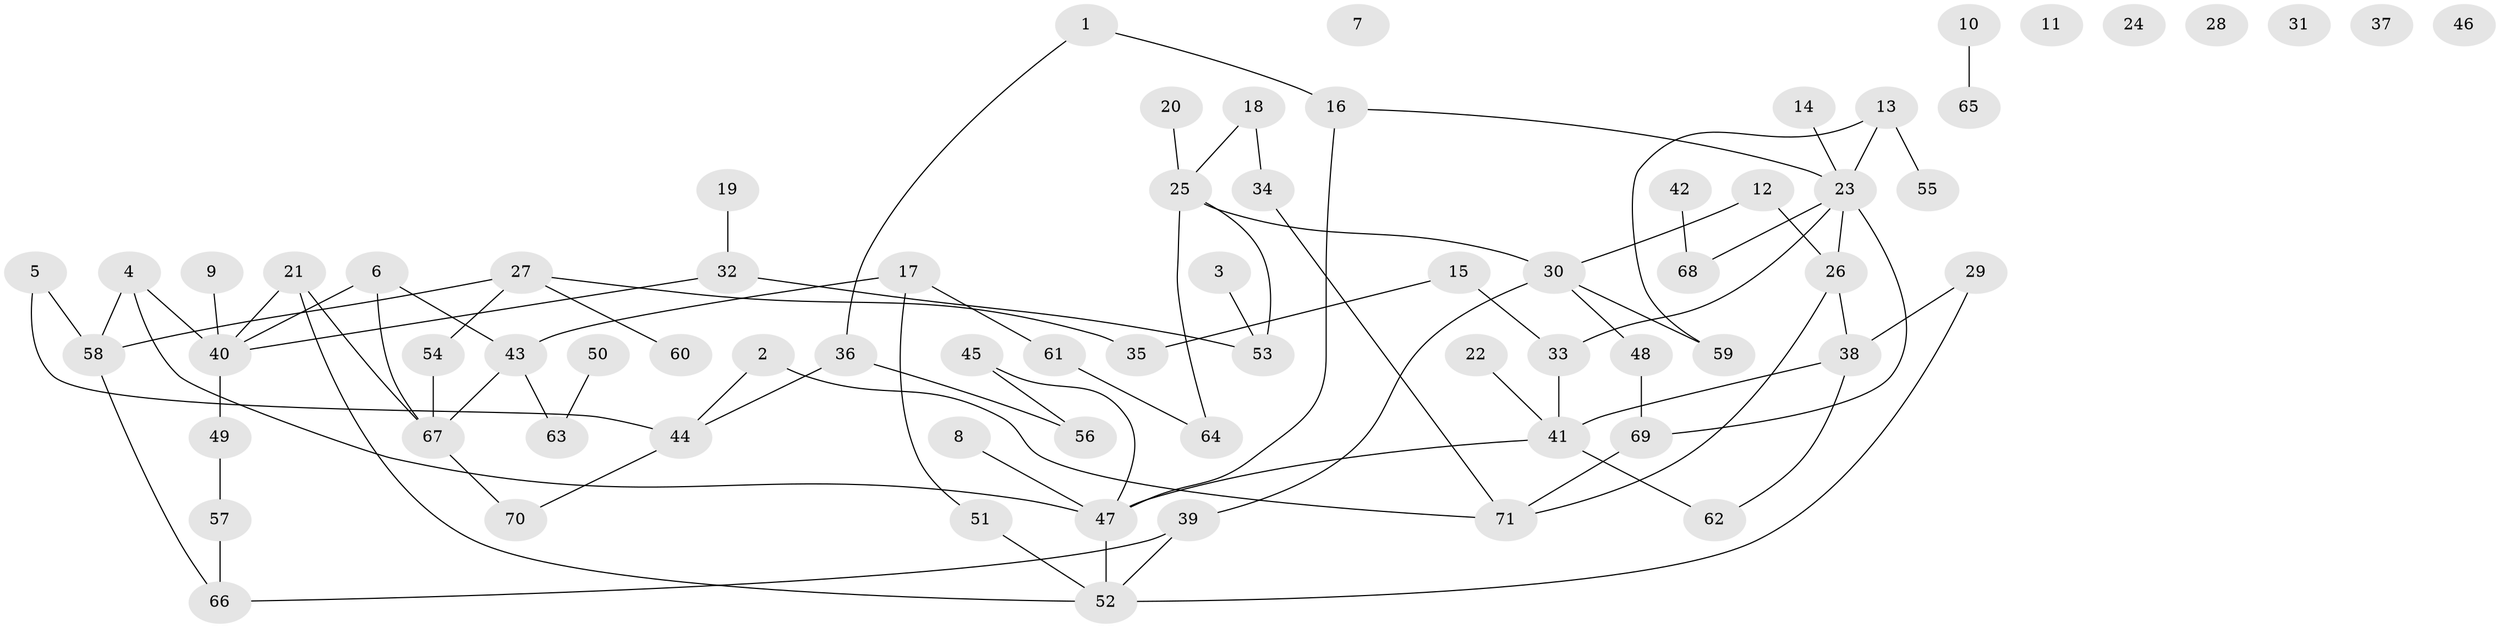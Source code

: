 // Generated by graph-tools (version 1.1) at 2025/00/03/09/25 03:00:41]
// undirected, 71 vertices, 85 edges
graph export_dot {
graph [start="1"]
  node [color=gray90,style=filled];
  1;
  2;
  3;
  4;
  5;
  6;
  7;
  8;
  9;
  10;
  11;
  12;
  13;
  14;
  15;
  16;
  17;
  18;
  19;
  20;
  21;
  22;
  23;
  24;
  25;
  26;
  27;
  28;
  29;
  30;
  31;
  32;
  33;
  34;
  35;
  36;
  37;
  38;
  39;
  40;
  41;
  42;
  43;
  44;
  45;
  46;
  47;
  48;
  49;
  50;
  51;
  52;
  53;
  54;
  55;
  56;
  57;
  58;
  59;
  60;
  61;
  62;
  63;
  64;
  65;
  66;
  67;
  68;
  69;
  70;
  71;
  1 -- 16;
  1 -- 36;
  2 -- 44;
  2 -- 71;
  3 -- 53;
  4 -- 40;
  4 -- 47;
  4 -- 58;
  5 -- 44;
  5 -- 58;
  6 -- 40;
  6 -- 43;
  6 -- 67;
  8 -- 47;
  9 -- 40;
  10 -- 65;
  12 -- 26;
  12 -- 30;
  13 -- 23;
  13 -- 55;
  13 -- 59;
  14 -- 23;
  15 -- 33;
  15 -- 35;
  16 -- 23;
  16 -- 47;
  17 -- 43;
  17 -- 51;
  17 -- 61;
  18 -- 25;
  18 -- 34;
  19 -- 32;
  20 -- 25;
  21 -- 40;
  21 -- 52;
  21 -- 67;
  22 -- 41;
  23 -- 26;
  23 -- 33;
  23 -- 68;
  23 -- 69;
  25 -- 30;
  25 -- 53;
  25 -- 64;
  26 -- 38;
  26 -- 71;
  27 -- 35;
  27 -- 54;
  27 -- 58;
  27 -- 60;
  29 -- 38;
  29 -- 52;
  30 -- 39;
  30 -- 48;
  30 -- 59;
  32 -- 40;
  32 -- 53;
  33 -- 41;
  34 -- 71;
  36 -- 44;
  36 -- 56;
  38 -- 41;
  38 -- 62;
  39 -- 52;
  39 -- 66;
  40 -- 49;
  41 -- 47;
  41 -- 62;
  42 -- 68;
  43 -- 63;
  43 -- 67;
  44 -- 70;
  45 -- 47;
  45 -- 56;
  47 -- 52;
  48 -- 69;
  49 -- 57;
  50 -- 63;
  51 -- 52;
  54 -- 67;
  57 -- 66;
  58 -- 66;
  61 -- 64;
  67 -- 70;
  69 -- 71;
}
